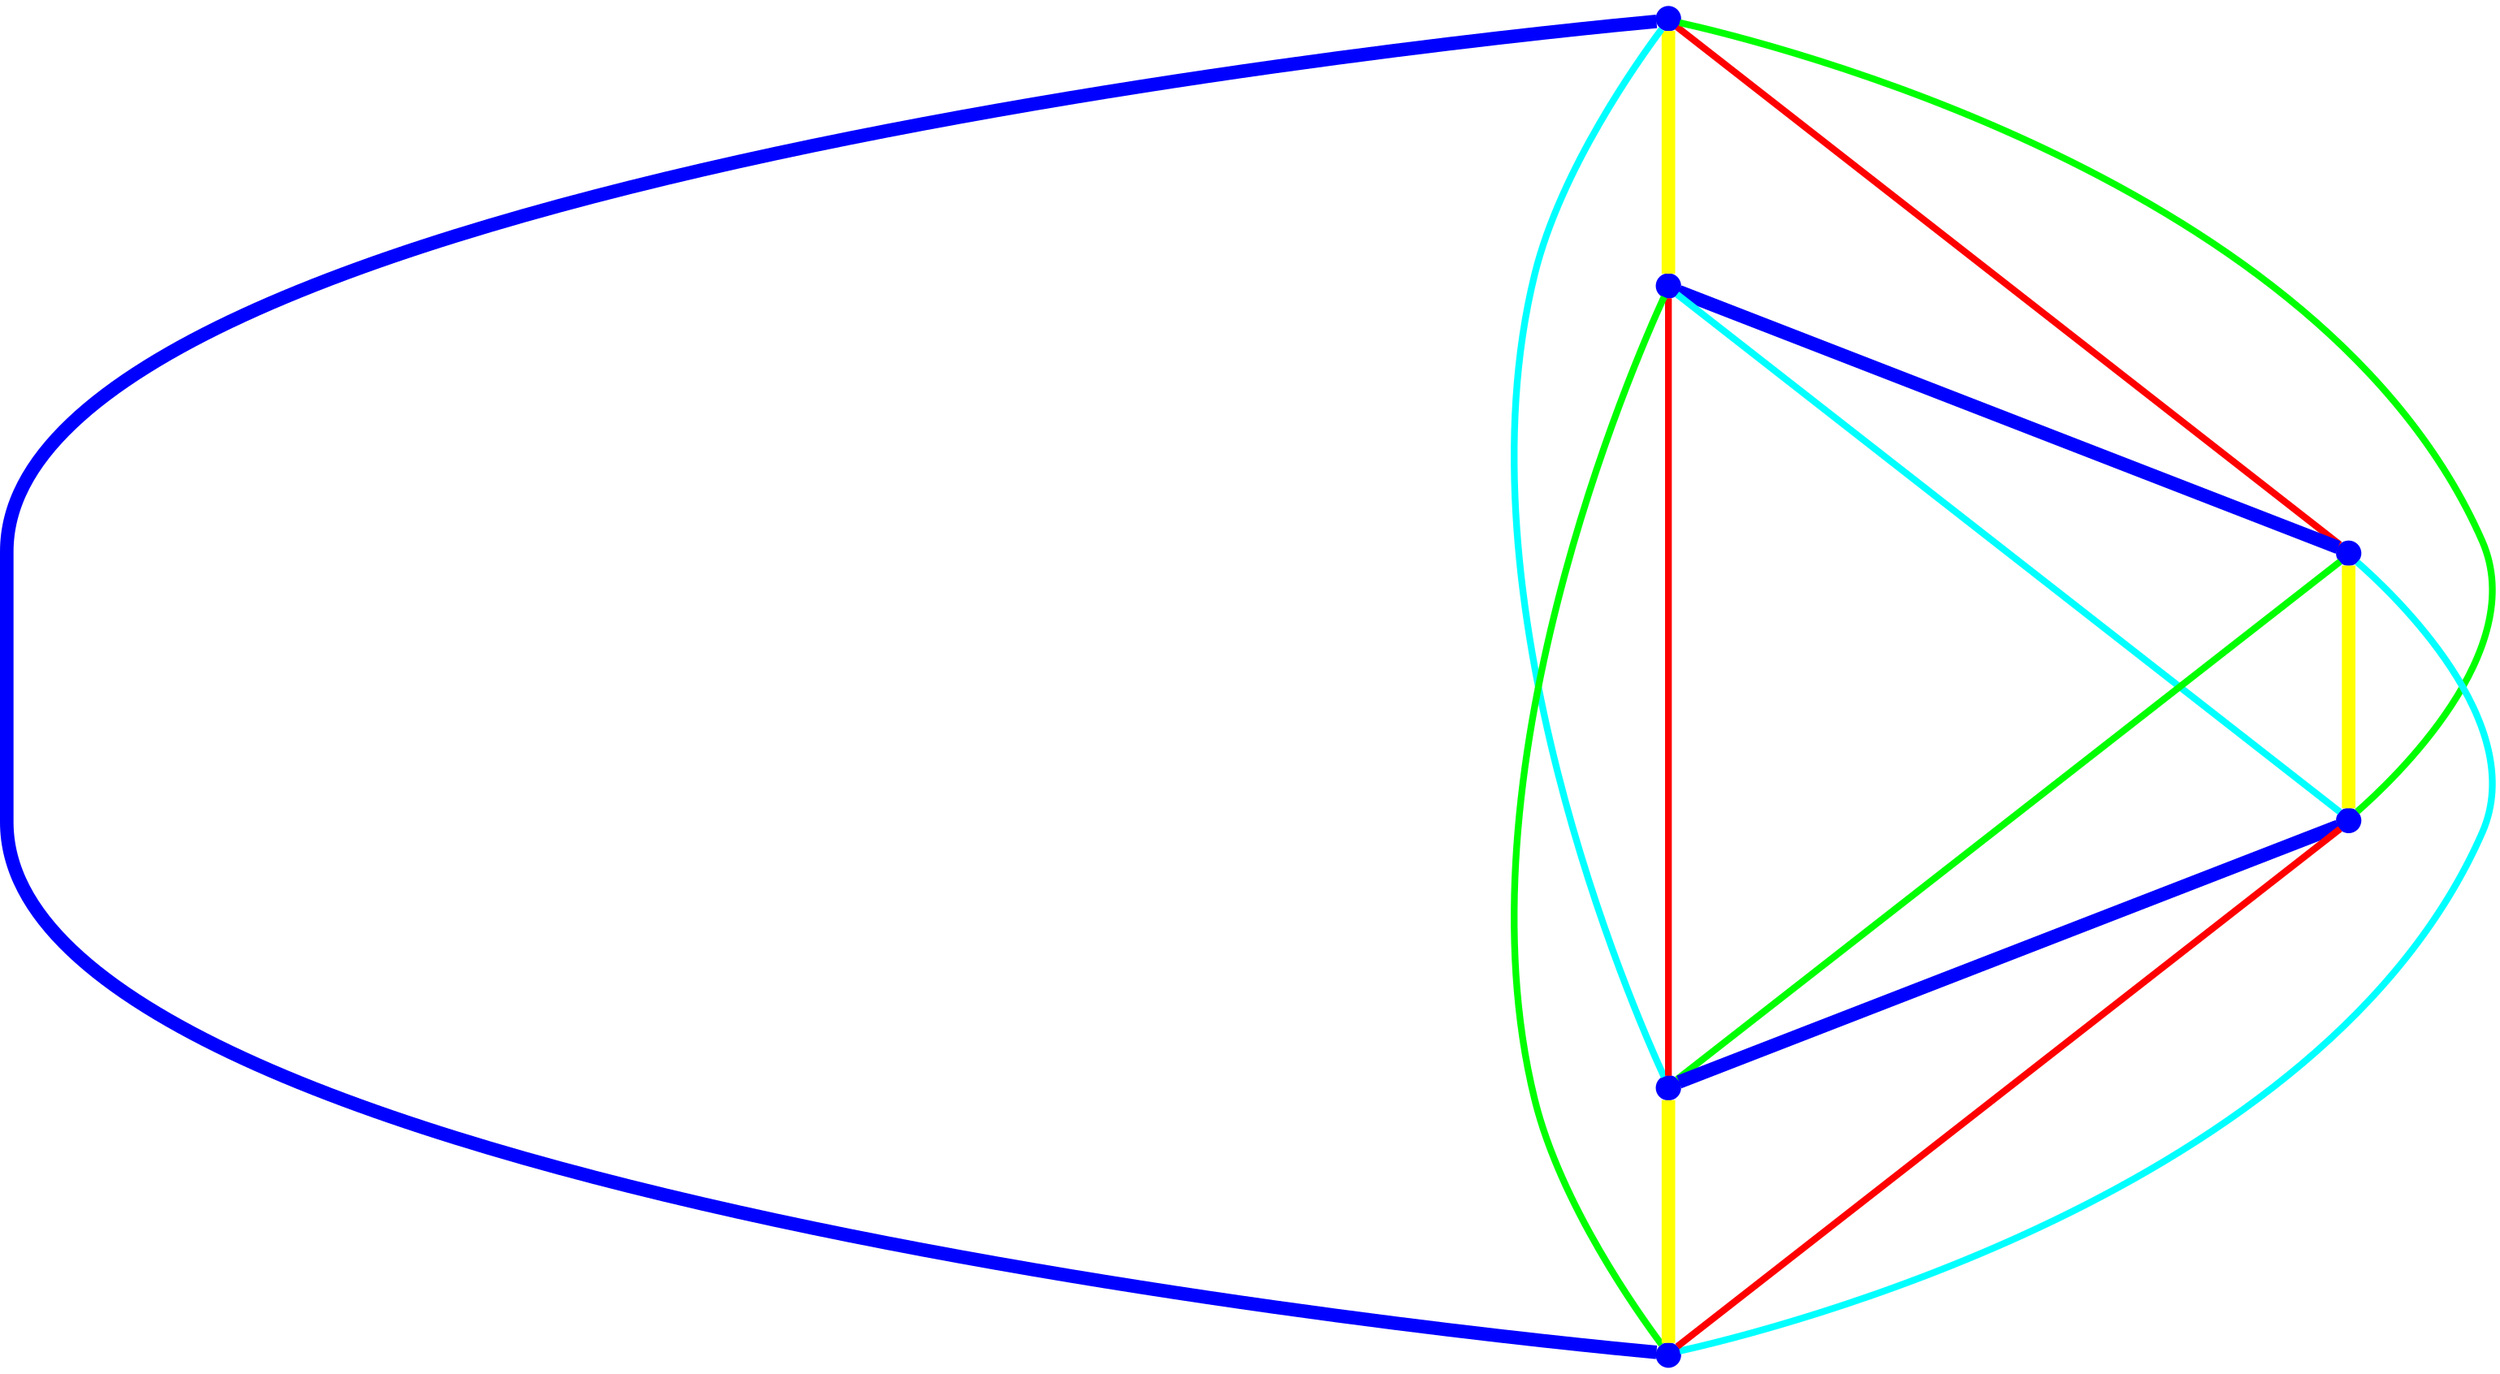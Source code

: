 graph {
ranksep=2
nodesep=2
node [label="" shape=circle style=filled fixedsize=true color=blue fillcolor=blue width=0.2];
"1" -- "2" [style="solid",penwidth="8",color="yellow"];
"1" -- "3" [style="solid",penwidth="4",color="red"];
"1" -- "4" [style="solid",penwidth="4",color="green"];
"1" -- "5" [style="solid",penwidth="4",color="cyan"];
"1" -- "6" [style="solid",penwidth="8",color="blue"];
"2" -- "3" [style="solid",penwidth="8",color="blue"];
"2" -- "4" [style="solid",penwidth="4",color="cyan"];
"2" -- "5" [style="solid",penwidth="4",color="red"];
"2" -- "6" [style="solid",penwidth="4",color="green"];
"3" -- "4" [style="solid",penwidth="8",color="yellow"];
"3" -- "5" [style="solid",penwidth="4",color="green"];
"3" -- "6" [style="solid",penwidth="4",color="cyan"];
"4" -- "5" [style="solid",penwidth="8",color="blue"];
"4" -- "6" [style="solid",penwidth="4",color="red"];
"5" -- "6" [style="solid",penwidth="8",color="yellow"];
}
